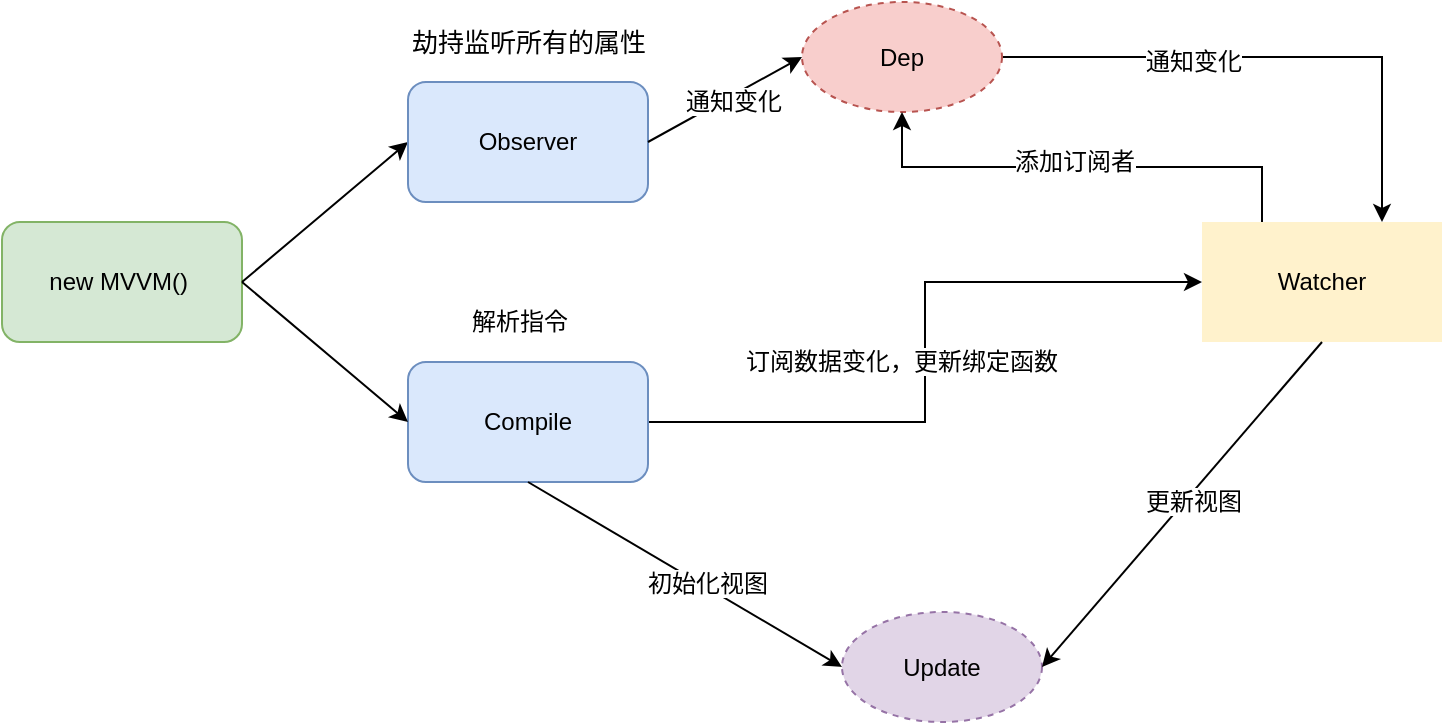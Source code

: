 <mxfile version="12.2.4" pages="1"><diagram id="5jHhGZESIm1KtG2Qzd1N" name="Page-1"><mxGraphModel dx="556" dy="446" grid="1" gridSize="10" guides="1" tooltips="1" connect="1" arrows="1" fold="1" page="1" pageScale="1" pageWidth="827" pageHeight="1169" math="0" shadow="0"><root><mxCell id="0"/><mxCell id="1" parent="0"/><mxCell id="15" style="edgeStyle=orthogonalEdgeStyle;rounded=0;orthogonalLoop=1;jettySize=auto;html=1;" parent="1" edge="1"><mxGeometry relative="1" as="geometry"><Array as="points"><mxPoint x="830" y="20"/><mxPoint x="560" y="20"/></Array><mxPoint x="560" y="50" as="targetPoint"/></mxGeometry></mxCell><mxCell id="16" value="new MVVM()&amp;nbsp;" style="rounded=1;whiteSpace=wrap;html=1;fillColor=#d5e8d4;strokeColor=#82b366;" parent="1" vertex="1"><mxGeometry x="90" y="510" width="120" height="60" as="geometry"/></mxCell><mxCell id="17" value="" style="endArrow=classic;html=1;entryX=0;entryY=0.5;entryDx=0;entryDy=0;" parent="1" target="18" edge="1"><mxGeometry width="50" height="50" relative="1" as="geometry"><mxPoint x="210" y="540" as="sourcePoint"/><mxPoint x="260" y="490" as="targetPoint"/></mxGeometry></mxCell><mxCell id="18" value="Observer" style="rounded=1;whiteSpace=wrap;html=1;fillColor=#dae8fc;strokeColor=#6c8ebf;" parent="1" vertex="1"><mxGeometry x="293" y="440" width="120" height="60" as="geometry"/></mxCell><mxCell id="19" value="劫持监听所有的属性" style="text;html=1;resizable=0;points=[];autosize=1;align=left;verticalAlign=top;spacingTop=-4;fontSize=13;" parent="1" vertex="1"><mxGeometry x="293" y="410" width="120" height="20" as="geometry"/></mxCell><mxCell id="22" value="" style="endArrow=classic;html=1;fontSize=13;exitX=1;exitY=0.5;exitDx=0;exitDy=0;entryX=0;entryY=0.5;entryDx=0;entryDy=0;" parent="1" source="18" target="23" edge="1"><mxGeometry width="50" height="50" relative="1" as="geometry"><mxPoint x="500" y="440" as="sourcePoint"/><mxPoint x="550" y="380" as="targetPoint"/></mxGeometry></mxCell><mxCell id="33" style="edgeStyle=orthogonalEdgeStyle;rounded=0;orthogonalLoop=1;jettySize=auto;html=1;entryX=0.75;entryY=0;entryDx=0;entryDy=0;" parent="1" source="23" target="30" edge="1"><mxGeometry relative="1" as="geometry"/></mxCell><mxCell id="23" value="Dep" style="ellipse;whiteSpace=wrap;html=1;dashed=1;fillColor=#f8cecc;strokeColor=#b85450;" parent="1" vertex="1"><mxGeometry x="490" y="400" width="100" height="55" as="geometry"/></mxCell><mxCell id="25" value="通知变化" style="text;html=1;resizable=0;points=[];autosize=1;align=left;verticalAlign=top;spacingTop=-4;labelBackgroundColor=#ffffff;" parent="1" vertex="1"><mxGeometry x="430" y="440" width="60" height="20" as="geometry"/></mxCell><mxCell id="35" style="edgeStyle=orthogonalEdgeStyle;rounded=0;orthogonalLoop=1;jettySize=auto;html=1;entryX=0.5;entryY=1;entryDx=0;entryDy=0;exitX=0.25;exitY=0;exitDx=0;exitDy=0;" parent="1" source="30" target="23" edge="1"><mxGeometry relative="1" as="geometry"/></mxCell><mxCell id="36" value="添加订阅者" style="text;html=1;resizable=0;points=[];align=center;verticalAlign=middle;labelBackgroundColor=#ffffff;" parent="35" vertex="1" connectable="0"><mxGeometry x="0.021" relative="1" as="geometry"><mxPoint x="-2" y="-3" as="offset"/></mxGeometry></mxCell><mxCell id="30" value="Watcher" style="rounded=0;whiteSpace=wrap;html=1;labelBackgroundColor=none;fillColor=#fff2cc;strokeColor=none;" parent="1" vertex="1"><mxGeometry x="690" y="510" width="120" height="60" as="geometry"/></mxCell><mxCell id="34" value="通知变化" style="text;html=1;resizable=0;points=[];autosize=1;align=left;verticalAlign=top;spacingTop=-4;labelBackgroundColor=#ffffff;" parent="1" vertex="1"><mxGeometry x="660" y="420" width="60" height="20" as="geometry"/></mxCell><mxCell id="40" style="edgeStyle=orthogonalEdgeStyle;rounded=0;orthogonalLoop=1;jettySize=auto;html=1;entryX=0;entryY=0.5;entryDx=0;entryDy=0;" parent="1" source="37" target="30" edge="1"><mxGeometry relative="1" as="geometry"/></mxCell><mxCell id="37" value="Compile" style="rounded=1;whiteSpace=wrap;html=1;labelBackgroundColor=none;fillColor=#dae8fc;strokeColor=#6c8ebf;" parent="1" vertex="1"><mxGeometry x="293" y="580" width="120" height="60" as="geometry"/></mxCell><mxCell id="38" value="" style="endArrow=classic;html=1;exitX=1;exitY=0.5;exitDx=0;exitDy=0;entryX=0;entryY=0.5;entryDx=0;entryDy=0;" parent="1" source="16" target="37" edge="1"><mxGeometry width="50" height="50" relative="1" as="geometry"><mxPoint x="240" y="610" as="sourcePoint"/><mxPoint x="290" y="560" as="targetPoint"/></mxGeometry></mxCell><mxCell id="39" value="解析指令" style="text;html=1;resizable=0;points=[];autosize=1;align=left;verticalAlign=top;spacingTop=-4;" parent="1" vertex="1"><mxGeometry x="323" y="550" width="60" height="20" as="geometry"/></mxCell><mxCell id="41" value="订阅数据变化，更新绑定函数" style="text;html=1;resizable=0;points=[];autosize=1;align=left;verticalAlign=top;spacingTop=-4;labelBackgroundColor=#ffffff;" parent="1" vertex="1"><mxGeometry x="460" y="570" width="170" height="20" as="geometry"/></mxCell><mxCell id="43" value="Update" style="ellipse;whiteSpace=wrap;html=1;labelBackgroundColor=none;fillColor=#e1d5e7;strokeColor=#9673a6;dashed=1;" parent="1" vertex="1"><mxGeometry x="510" y="705" width="100" height="55" as="geometry"/></mxCell><mxCell id="45" value="" style="endArrow=classic;html=1;exitX=0.5;exitY=1;exitDx=0;exitDy=0;entryX=0;entryY=0.5;entryDx=0;entryDy=0;" parent="1" source="37" target="43" edge="1"><mxGeometry width="50" height="50" relative="1" as="geometry"><mxPoint x="380" y="720" as="sourcePoint"/><mxPoint x="430" y="670" as="targetPoint"/></mxGeometry></mxCell><mxCell id="46" value="初始化视图" style="text;html=1;resizable=0;points=[];autosize=1;align=left;verticalAlign=top;spacingTop=-4;labelBackgroundColor=#ffffff;" parent="1" vertex="1"><mxGeometry x="411" y="681" width="80" height="20" as="geometry"/></mxCell><mxCell id="48" value="" style="endArrow=classic;html=1;exitX=0.5;exitY=1;exitDx=0;exitDy=0;entryX=1;entryY=0.5;entryDx=0;entryDy=0;" parent="1" source="30" target="43" edge="1"><mxGeometry width="50" height="50" relative="1" as="geometry"><mxPoint x="720" y="680" as="sourcePoint"/><mxPoint x="770" y="630" as="targetPoint"/></mxGeometry></mxCell><mxCell id="49" value="更新视图" style="text;html=1;resizable=0;points=[];autosize=1;align=left;verticalAlign=top;spacingTop=-4;labelBackgroundColor=#ffffff;" parent="1" vertex="1"><mxGeometry x="660" y="640" width="60" height="20" as="geometry"/></mxCell></root></mxGraphModel></diagram></mxfile>